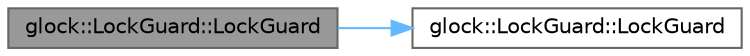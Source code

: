 digraph "glock::LockGuard::LockGuard"
{
 // LATEX_PDF_SIZE
  bgcolor="transparent";
  edge [fontname=Helvetica,fontsize=10,labelfontname=Helvetica,labelfontsize=10];
  node [fontname=Helvetica,fontsize=10,shape=box,height=0.2,width=0.4];
  rankdir="LR";
  Node1 [id="Node000001",label="glock::LockGuard::LockGuard",height=0.2,width=0.4,color="gray40", fillcolor="grey60", style="filled", fontcolor="black",tooltip=" "];
  Node1 -> Node2 [id="edge1_Node000001_Node000002",color="steelblue1",style="solid",tooltip=" "];
  Node2 [id="Node000002",label="glock::LockGuard::LockGuard",height=0.2,width=0.4,color="grey40", fillcolor="white", style="filled",URL="$classglock_1_1_lock_guard.html#aa44a60cd18d037b9e6272329de0e9835",tooltip=" "];
}
